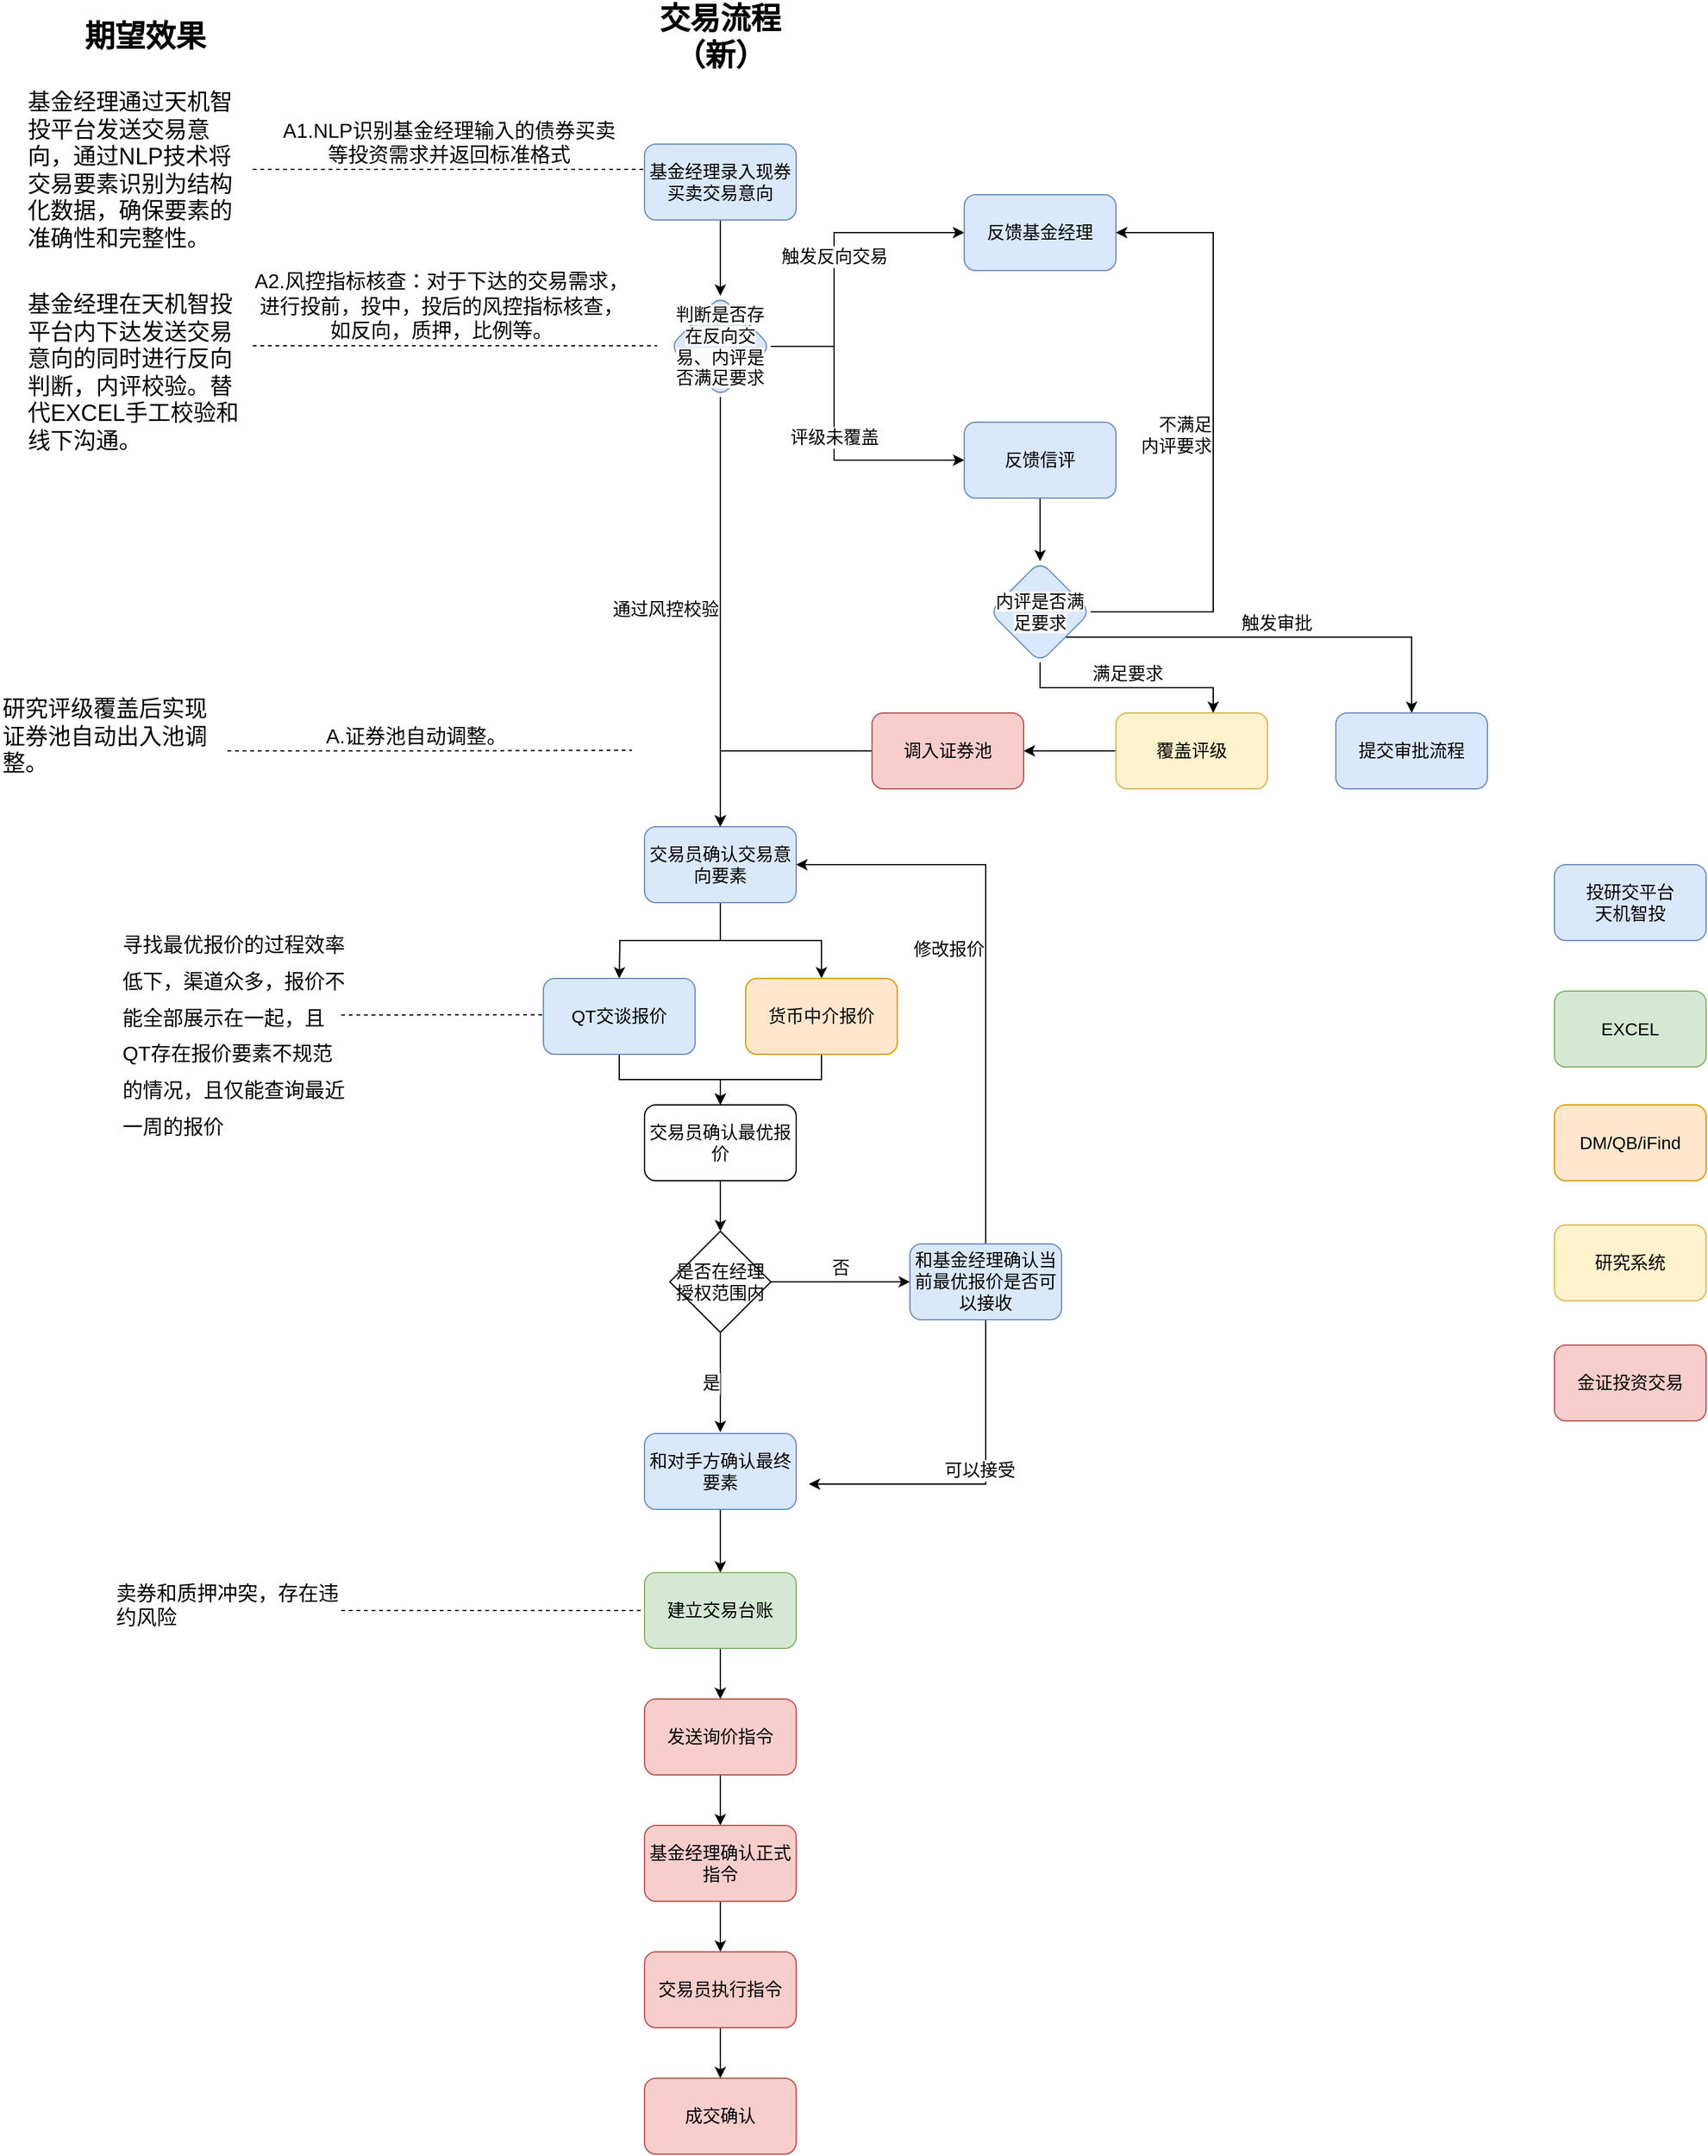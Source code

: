 <mxfile version="26.1.1">
  <diagram id="C5RBs43oDa-KdzZeNtuy" name="Page-1">
    <mxGraphModel dx="2803" dy="2358" grid="1" gridSize="10" guides="1" tooltips="1" connect="1" arrows="1" fold="1" page="1" pageScale="1" pageWidth="827" pageHeight="1169" math="0" shadow="0">
      <root>
        <mxCell id="WIyWlLk6GJQsqaUBKTNV-0" />
        <mxCell id="WIyWlLk6GJQsqaUBKTNV-1" parent="WIyWlLk6GJQsqaUBKTNV-0" />
        <mxCell id="rE41ixS500IUOI0nH0Pi-16" value="通过风控校验" style="edgeStyle=orthogonalEdgeStyle;rounded=0;orthogonalLoop=1;jettySize=auto;html=1;exitX=0.5;exitY=1;exitDx=0;exitDy=0;fontSize=14;verticalAlign=middle;align=right;" parent="WIyWlLk6GJQsqaUBKTNV-1" source="rE41ixS500IUOI0nH0Pi-52" target="rE41ixS500IUOI0nH0Pi-0" edge="1">
          <mxGeometry x="-0.012" relative="1" as="geometry">
            <mxPoint x="220.0" y="-60" as="sourcePoint" />
            <mxPoint x="220.0" y="120" as="targetPoint" />
            <mxPoint as="offset" />
          </mxGeometry>
        </mxCell>
        <mxCell id="rE41ixS500IUOI0nH0Pi-66" style="edgeStyle=orthogonalEdgeStyle;rounded=0;orthogonalLoop=1;jettySize=auto;html=1;exitX=0.5;exitY=1;exitDx=0;exitDy=0;entryX=0.5;entryY=0;entryDx=0;entryDy=0;" parent="WIyWlLk6GJQsqaUBKTNV-1" source="WIyWlLk6GJQsqaUBKTNV-3" target="rE41ixS500IUOI0nH0Pi-52" edge="1">
          <mxGeometry relative="1" as="geometry" />
        </mxCell>
        <mxCell id="WIyWlLk6GJQsqaUBKTNV-3" value="基金经理录入现券买卖交易意向" style="rounded=1;whiteSpace=wrap;html=1;fontSize=14;glass=0;strokeWidth=1;shadow=0;fillColor=#dae8fc;strokeColor=#6c8ebf;" parent="WIyWlLk6GJQsqaUBKTNV-1" vertex="1">
          <mxGeometry x="160" y="-250" width="120" height="60" as="geometry" />
        </mxCell>
        <mxCell id="rE41ixS500IUOI0nH0Pi-15" style="edgeStyle=orthogonalEdgeStyle;rounded=0;orthogonalLoop=1;jettySize=auto;html=1;exitX=0.5;exitY=1;exitDx=0;exitDy=0;entryX=0.5;entryY=0;entryDx=0;entryDy=0;fontSize=14;" parent="WIyWlLk6GJQsqaUBKTNV-1" source="rE41ixS500IUOI0nH0Pi-0" edge="1">
          <mxGeometry relative="1" as="geometry">
            <mxPoint x="140.0" y="410" as="targetPoint" />
          </mxGeometry>
        </mxCell>
        <mxCell id="rE41ixS500IUOI0nH0Pi-19" style="edgeStyle=orthogonalEdgeStyle;rounded=0;orthogonalLoop=1;jettySize=auto;html=1;exitX=0.5;exitY=1;exitDx=0;exitDy=0;entryX=0.5;entryY=0;entryDx=0;entryDy=0;fontSize=14;" parent="WIyWlLk6GJQsqaUBKTNV-1" source="rE41ixS500IUOI0nH0Pi-0" target="rE41ixS500IUOI0nH0Pi-17" edge="1">
          <mxGeometry relative="1" as="geometry" />
        </mxCell>
        <mxCell id="rE41ixS500IUOI0nH0Pi-0" value="交易员确认交易意向要素" style="rounded=1;whiteSpace=wrap;html=1;fillColor=#dae8fc;strokeColor=#6c8ebf;fontSize=14;" parent="WIyWlLk6GJQsqaUBKTNV-1" vertex="1">
          <mxGeometry x="160" y="290" width="120" height="60" as="geometry" />
        </mxCell>
        <mxCell id="rE41ixS500IUOI0nH0Pi-2" style="edgeStyle=orthogonalEdgeStyle;rounded=0;orthogonalLoop=1;jettySize=auto;html=1;exitX=0.5;exitY=1;exitDx=0;exitDy=0;fontSize=14;" parent="WIyWlLk6GJQsqaUBKTNV-1" source="rE41ixS500IUOI0nH0Pi-0" target="rE41ixS500IUOI0nH0Pi-0" edge="1">
          <mxGeometry relative="1" as="geometry" />
        </mxCell>
        <mxCell id="rE41ixS500IUOI0nH0Pi-21" style="edgeStyle=orthogonalEdgeStyle;rounded=0;orthogonalLoop=1;jettySize=auto;html=1;exitX=0.5;exitY=1;exitDx=0;exitDy=0;entryX=0.5;entryY=0;entryDx=0;entryDy=0;fontSize=14;" parent="WIyWlLk6GJQsqaUBKTNV-1" target="rE41ixS500IUOI0nH0Pi-20" edge="1">
          <mxGeometry relative="1" as="geometry">
            <mxPoint x="140.0" y="470" as="sourcePoint" />
            <Array as="points">
              <mxPoint x="140" y="490" />
              <mxPoint x="220" y="490" />
            </Array>
          </mxGeometry>
        </mxCell>
        <mxCell id="rE41ixS500IUOI0nH0Pi-12" value="QT交谈报价" style="rounded=1;whiteSpace=wrap;html=1;fillColor=#dae8fc;strokeColor=#6c8ebf;fontSize=14;" parent="WIyWlLk6GJQsqaUBKTNV-1" vertex="1">
          <mxGeometry x="80" y="410" width="120" height="60" as="geometry" />
        </mxCell>
        <mxCell id="rE41ixS500IUOI0nH0Pi-34" style="edgeStyle=orthogonalEdgeStyle;rounded=0;orthogonalLoop=1;jettySize=auto;html=1;exitX=0.5;exitY=1;exitDx=0;exitDy=0;entryX=0.5;entryY=0;entryDx=0;entryDy=0;fontSize=14;" parent="WIyWlLk6GJQsqaUBKTNV-1" source="rE41ixS500IUOI0nH0Pi-17" target="rE41ixS500IUOI0nH0Pi-20" edge="1">
          <mxGeometry relative="1" as="geometry" />
        </mxCell>
        <mxCell id="rE41ixS500IUOI0nH0Pi-17" value="货币中介报价" style="rounded=1;whiteSpace=wrap;html=1;fillColor=#ffe6cc;strokeColor=#d79b00;fontSize=14;" parent="WIyWlLk6GJQsqaUBKTNV-1" vertex="1">
          <mxGeometry x="240" y="410" width="120" height="60" as="geometry" />
        </mxCell>
        <mxCell id="rE41ixS500IUOI0nH0Pi-24" style="edgeStyle=orthogonalEdgeStyle;rounded=0;orthogonalLoop=1;jettySize=auto;html=1;exitX=0.5;exitY=1;exitDx=0;exitDy=0;entryX=0.5;entryY=0;entryDx=0;entryDy=0;fontSize=14;" parent="WIyWlLk6GJQsqaUBKTNV-1" source="rE41ixS500IUOI0nH0Pi-20" target="rE41ixS500IUOI0nH0Pi-23" edge="1">
          <mxGeometry relative="1" as="geometry" />
        </mxCell>
        <mxCell id="rE41ixS500IUOI0nH0Pi-20" value="交易员确认最优报价" style="rounded=1;whiteSpace=wrap;html=1;fontSize=14;" parent="WIyWlLk6GJQsqaUBKTNV-1" vertex="1">
          <mxGeometry x="160" y="510" width="120" height="60" as="geometry" />
        </mxCell>
        <mxCell id="rE41ixS500IUOI0nH0Pi-25" value="否" style="edgeStyle=orthogonalEdgeStyle;rounded=0;orthogonalLoop=1;jettySize=auto;html=1;exitX=1;exitY=0.5;exitDx=0;exitDy=0;verticalAlign=bottom;entryX=0;entryY=0.5;entryDx=0;entryDy=0;fontSize=14;" parent="WIyWlLk6GJQsqaUBKTNV-1" source="rE41ixS500IUOI0nH0Pi-23" target="rE41ixS500IUOI0nH0Pi-26" edge="1">
          <mxGeometry relative="1" as="geometry">
            <mxPoint x="380" y="690" as="targetPoint" />
          </mxGeometry>
        </mxCell>
        <mxCell id="rE41ixS500IUOI0nH0Pi-28" value="是" style="edgeStyle=orthogonalEdgeStyle;rounded=0;orthogonalLoop=1;jettySize=auto;html=1;verticalAlign=middle;align=right;fontSize=14;" parent="WIyWlLk6GJQsqaUBKTNV-1" source="rE41ixS500IUOI0nH0Pi-23" edge="1">
          <mxGeometry relative="1" as="geometry">
            <mxPoint x="220" y="769" as="targetPoint" />
          </mxGeometry>
        </mxCell>
        <mxCell id="rE41ixS500IUOI0nH0Pi-23" value="是否在经理授权范围内" style="rhombus;whiteSpace=wrap;html=1;fontSize=14;" parent="WIyWlLk6GJQsqaUBKTNV-1" vertex="1">
          <mxGeometry x="180" y="610" width="80" height="80" as="geometry" />
        </mxCell>
        <mxCell id="rE41ixS500IUOI0nH0Pi-29" value="可以接受" style="edgeStyle=orthogonalEdgeStyle;rounded=0;orthogonalLoop=1;jettySize=auto;html=1;exitX=0.5;exitY=1;exitDx=0;exitDy=0;verticalAlign=bottom;fontSize=14;" parent="WIyWlLk6GJQsqaUBKTNV-1" source="rE41ixS500IUOI0nH0Pi-26" edge="1">
          <mxGeometry relative="1" as="geometry">
            <mxPoint x="290" y="810" as="targetPoint" />
            <Array as="points">
              <mxPoint x="430" y="810" />
            </Array>
          </mxGeometry>
        </mxCell>
        <mxCell id="rE41ixS500IUOI0nH0Pi-68" value="修改报价&lt;div&gt;&lt;br&gt;&lt;/div&gt;" style="edgeStyle=orthogonalEdgeStyle;rounded=0;orthogonalLoop=1;jettySize=auto;html=1;exitX=0.5;exitY=0;exitDx=0;exitDy=0;entryX=1;entryY=0.5;entryDx=0;entryDy=0;align=right;fontSize=14;verticalAlign=middle;" parent="WIyWlLk6GJQsqaUBKTNV-1" source="rE41ixS500IUOI0nH0Pi-26" target="rE41ixS500IUOI0nH0Pi-0" edge="1">
          <mxGeometry relative="1" as="geometry" />
        </mxCell>
        <mxCell id="rE41ixS500IUOI0nH0Pi-26" value="和基金经理确认当前最优报价是否可以接收" style="rounded=1;whiteSpace=wrap;html=1;fillColor=#dae8fc;strokeColor=#6c8ebf;fontSize=14;" parent="WIyWlLk6GJQsqaUBKTNV-1" vertex="1">
          <mxGeometry x="370" y="620" width="120" height="60" as="geometry" />
        </mxCell>
        <mxCell id="rE41ixS500IUOI0nH0Pi-67" style="edgeStyle=orthogonalEdgeStyle;rounded=0;orthogonalLoop=1;jettySize=auto;html=1;exitX=0.5;exitY=1;exitDx=0;exitDy=0;entryX=0.5;entryY=0;entryDx=0;entryDy=0;" parent="WIyWlLk6GJQsqaUBKTNV-1" source="rE41ixS500IUOI0nH0Pi-27" target="rE41ixS500IUOI0nH0Pi-30" edge="1">
          <mxGeometry relative="1" as="geometry" />
        </mxCell>
        <mxCell id="rE41ixS500IUOI0nH0Pi-27" value="建立交易台账" style="rounded=1;whiteSpace=wrap;html=1;fillColor=#d5e8d4;strokeColor=#82b366;fontSize=14;" parent="WIyWlLk6GJQsqaUBKTNV-1" vertex="1">
          <mxGeometry x="160" y="880" width="120" height="60" as="geometry" />
        </mxCell>
        <mxCell id="rE41ixS500IUOI0nH0Pi-36" value="" style="edgeStyle=orthogonalEdgeStyle;rounded=0;orthogonalLoop=1;jettySize=auto;html=1;fontSize=14;" parent="WIyWlLk6GJQsqaUBKTNV-1" source="rE41ixS500IUOI0nH0Pi-30" target="rE41ixS500IUOI0nH0Pi-32" edge="1">
          <mxGeometry relative="1" as="geometry" />
        </mxCell>
        <mxCell id="rE41ixS500IUOI0nH0Pi-30" value="发送询价指令" style="rounded=1;whiteSpace=wrap;html=1;labelBackgroundColor=none;fillColor=#f8cecc;strokeColor=#b85450;fontSize=14;" parent="WIyWlLk6GJQsqaUBKTNV-1" vertex="1">
          <mxGeometry x="160" y="980" width="120" height="60" as="geometry" />
        </mxCell>
        <mxCell id="rE41ixS500IUOI0nH0Pi-37" value="" style="edgeStyle=orthogonalEdgeStyle;rounded=0;orthogonalLoop=1;jettySize=auto;html=1;fontSize=14;" parent="WIyWlLk6GJQsqaUBKTNV-1" source="rE41ixS500IUOI0nH0Pi-32" target="rE41ixS500IUOI0nH0Pi-33" edge="1">
          <mxGeometry relative="1" as="geometry" />
        </mxCell>
        <mxCell id="rE41ixS500IUOI0nH0Pi-32" value="基金经理确认正式指令" style="rounded=1;whiteSpace=wrap;html=1;fillColor=#f8cecc;strokeColor=#b85450;fontSize=14;" parent="WIyWlLk6GJQsqaUBKTNV-1" vertex="1">
          <mxGeometry x="160" y="1080" width="120" height="60" as="geometry" />
        </mxCell>
        <mxCell id="rE41ixS500IUOI0nH0Pi-40" value="" style="edgeStyle=orthogonalEdgeStyle;rounded=0;orthogonalLoop=1;jettySize=auto;html=1;fontSize=14;" parent="WIyWlLk6GJQsqaUBKTNV-1" source="rE41ixS500IUOI0nH0Pi-33" target="rE41ixS500IUOI0nH0Pi-35" edge="1">
          <mxGeometry relative="1" as="geometry" />
        </mxCell>
        <mxCell id="rE41ixS500IUOI0nH0Pi-33" value="交易员执行指令" style="rounded=1;whiteSpace=wrap;html=1;fillColor=#f8cecc;strokeColor=#b85450;fontSize=14;" parent="WIyWlLk6GJQsqaUBKTNV-1" vertex="1">
          <mxGeometry x="160" y="1180" width="120" height="60" as="geometry" />
        </mxCell>
        <mxCell id="rE41ixS500IUOI0nH0Pi-35" value="成交确认" style="rounded=1;whiteSpace=wrap;html=1;fillColor=#f8cecc;strokeColor=#b85450;fontSize=14;" parent="WIyWlLk6GJQsqaUBKTNV-1" vertex="1">
          <mxGeometry x="160" y="1280" width="120" height="60" as="geometry" />
        </mxCell>
        <mxCell id="rE41ixS500IUOI0nH0Pi-41" value="EXCEL" style="rounded=1;whiteSpace=wrap;html=1;fillColor=#d5e8d4;strokeColor=#82b366;fontSize=14;" parent="WIyWlLk6GJQsqaUBKTNV-1" vertex="1">
          <mxGeometry x="880" y="420" width="120" height="60" as="geometry" />
        </mxCell>
        <mxCell id="rE41ixS500IUOI0nH0Pi-42" value="金证投资交易" style="rounded=1;whiteSpace=wrap;html=1;fillColor=#f8cecc;strokeColor=#b85450;fontSize=14;" parent="WIyWlLk6GJQsqaUBKTNV-1" vertex="1">
          <mxGeometry x="880" y="700" width="120" height="60" as="geometry" />
        </mxCell>
        <mxCell id="rE41ixS500IUOI0nH0Pi-43" value="投研交平台&lt;br&gt;天机智投" style="rounded=1;whiteSpace=wrap;html=1;fillColor=#dae8fc;strokeColor=#6c8ebf;fontSize=14;" parent="WIyWlLk6GJQsqaUBKTNV-1" vertex="1">
          <mxGeometry x="880" y="320" width="120" height="60" as="geometry" />
        </mxCell>
        <mxCell id="rE41ixS500IUOI0nH0Pi-44" value="DM/QB/iFind" style="rounded=1;whiteSpace=wrap;html=1;fillColor=#ffe6cc;strokeColor=#d79b00;fontSize=14;" parent="WIyWlLk6GJQsqaUBKTNV-1" vertex="1">
          <mxGeometry x="880" y="510" width="120" height="60" as="geometry" />
        </mxCell>
        <mxCell id="rE41ixS500IUOI0nH0Pi-56" value="触发反向交易" style="edgeStyle=orthogonalEdgeStyle;rounded=0;orthogonalLoop=1;jettySize=auto;html=1;verticalAlign=middle;fontSize=14;exitX=1;exitY=0.5;exitDx=0;exitDy=0;" parent="WIyWlLk6GJQsqaUBKTNV-1" source="rE41ixS500IUOI0nH0Pi-52" target="rE41ixS500IUOI0nH0Pi-55" edge="1">
          <mxGeometry relative="1" as="geometry">
            <Array as="points">
              <mxPoint x="310" y="-90" />
              <mxPoint x="310" y="-180" />
            </Array>
            <mxPoint as="offset" />
          </mxGeometry>
        </mxCell>
        <mxCell id="rE41ixS500IUOI0nH0Pi-73" value="评级未覆盖" style="edgeStyle=orthogonalEdgeStyle;rounded=0;orthogonalLoop=1;jettySize=auto;html=1;exitX=1;exitY=0.5;exitDx=0;exitDy=0;align=center;fontSize=14;verticalAlign=middle;entryX=0;entryY=0.5;entryDx=0;entryDy=0;" parent="WIyWlLk6GJQsqaUBKTNV-1" source="rE41ixS500IUOI0nH0Pi-52" target="rE41ixS500IUOI0nH0Pi-72" edge="1">
          <mxGeometry relative="1" as="geometry">
            <Array as="points">
              <mxPoint x="310" y="-90" />
              <mxPoint x="310" />
            </Array>
          </mxGeometry>
        </mxCell>
        <mxCell id="rE41ixS500IUOI0nH0Pi-52" value="&lt;br&gt;&lt;span style=&quot;color: rgb(0, 0, 0); font-family: Helvetica; font-style: normal; font-variant-ligatures: normal; font-variant-caps: normal; font-weight: 400; letter-spacing: normal; orphans: 2; text-align: center; text-indent: 0px; text-transform: none; widows: 2; word-spacing: 0px; -webkit-text-stroke-width: 0px; white-space: normal; background-color: rgb(251, 251, 251); text-decoration-thickness: initial; text-decoration-style: initial; text-decoration-color: initial; float: none; display: inline !important;&quot;&gt;判断是否存在反向交易、内评是否&lt;/span&gt;&lt;span style=&quot;background-color: light-dark(rgb(251, 251, 251), rgb(21, 21, 21)); color: light-dark(rgb(0, 0, 0), rgb(237, 237, 237));&quot;&gt;满足要求&lt;/span&gt;&lt;div&gt;&lt;br&gt;&lt;/div&gt;" style="rhombus;whiteSpace=wrap;html=1;fillColor=#dae8fc;strokeColor=#6c8ebf;rounded=1;textShadow=0;fontSize=14;" parent="WIyWlLk6GJQsqaUBKTNV-1" vertex="1">
          <mxGeometry x="180" y="-130" width="80" height="80" as="geometry" />
        </mxCell>
        <mxCell id="rE41ixS500IUOI0nH0Pi-55" value="反馈基金经理" style="whiteSpace=wrap;html=1;fillColor=#dae8fc;strokeColor=#6c8ebf;rounded=1;fontSize=14;" parent="WIyWlLk6GJQsqaUBKTNV-1" vertex="1">
          <mxGeometry x="413" y="-210" width="120" height="60" as="geometry" />
        </mxCell>
        <mxCell id="rE41ixS500IUOI0nH0Pi-59" value="A1.NLP识别基金经理输入的债券买卖&lt;div&gt;等投资需求并返回标准格式&lt;/div&gt;" style="edgeStyle=orthogonalEdgeStyle;rounded=0;orthogonalLoop=1;jettySize=auto;html=1;dashed=1;endArrow=none;startFill=0;exitX=1;exitY=0.5;exitDx=0;exitDy=0;fontSize=16;verticalAlign=bottom;" parent="WIyWlLk6GJQsqaUBKTNV-1" source="rE41ixS500IUOI0nH0Pi-70" edge="1">
          <mxGeometry x="-0.002" relative="1" as="geometry">
            <mxPoint x="160" y="-230" as="targetPoint" />
            <mxPoint x="-115" y="-260" as="sourcePoint" />
            <Array as="points" />
            <mxPoint as="offset" />
          </mxGeometry>
        </mxCell>
        <mxCell id="rE41ixS500IUOI0nH0Pi-61" value="期望效果" style="text;html=1;align=center;verticalAlign=middle;whiteSpace=wrap;rounded=0;fontSize=24;fontStyle=1" parent="WIyWlLk6GJQsqaUBKTNV-1" vertex="1">
          <mxGeometry x="-300" y="-350" width="130" height="30" as="geometry" />
        </mxCell>
        <mxCell id="rE41ixS500IUOI0nH0Pi-62" value="交易流程（新&lt;span style=&quot;background-color: transparent; color: light-dark(rgb(0, 0, 0), rgb(255, 255, 255));&quot;&gt;）&lt;/span&gt;" style="text;html=1;align=center;verticalAlign=middle;whiteSpace=wrap;rounded=0;fontSize=24;fontStyle=1" parent="WIyWlLk6GJQsqaUBKTNV-1" vertex="1">
          <mxGeometry x="170" y="-350" width="100" height="30" as="geometry" />
        </mxCell>
        <mxCell id="rE41ixS500IUOI0nH0Pi-69" value="卖券和质押冲突，存在违约风险" style="text;html=1;whiteSpace=wrap;overflow=hidden;rounded=0;fontSize=16;" parent="WIyWlLk6GJQsqaUBKTNV-1" vertex="1">
          <mxGeometry x="-260" y="880" width="180" height="60" as="geometry" />
        </mxCell>
        <mxCell id="rE41ixS500IUOI0nH0Pi-70" value="&lt;h1 style=&quot;margin-top: 0px;&quot;&gt;&lt;span style=&quot;background-color: transparent; color: light-dark(rgb(0, 0, 0), rgb(255, 255, 255)); font-weight: normal;&quot;&gt;&lt;font&gt;基金经理通过天机智投平台发送交易意向，通过NLP技术将交易要素识别为结构化数据，确保要素的准确性和完整性。&lt;/font&gt;&lt;/span&gt;&lt;/h1&gt;" style="text;html=1;whiteSpace=wrap;overflow=hidden;rounded=0;fontSize=9;" parent="WIyWlLk6GJQsqaUBKTNV-1" vertex="1">
          <mxGeometry x="-330" y="-300" width="180" height="140" as="geometry" />
        </mxCell>
        <mxCell id="rE41ixS500IUOI0nH0Pi-71" style="edgeStyle=orthogonalEdgeStyle;rounded=0;orthogonalLoop=1;jettySize=auto;html=1;exitX=1;exitY=0.5;exitDx=0;exitDy=0;endArrow=none;startFill=0;dashed=1;entryX=0;entryY=0.5;entryDx=0;entryDy=0;" parent="WIyWlLk6GJQsqaUBKTNV-1" source="rE41ixS500IUOI0nH0Pi-69" target="rE41ixS500IUOI0nH0Pi-27" edge="1">
          <mxGeometry relative="1" as="geometry">
            <mxPoint x="-90.0" y="750" as="sourcePoint" />
            <mxPoint x="150" y="790" as="targetPoint" />
            <Array as="points" />
          </mxGeometry>
        </mxCell>
        <mxCell id="rE41ixS500IUOI0nH0Pi-75" style="edgeStyle=orthogonalEdgeStyle;rounded=0;orthogonalLoop=1;jettySize=auto;html=1;exitX=0.5;exitY=1;exitDx=0;exitDy=0;entryX=0.5;entryY=0;entryDx=0;entryDy=0;" parent="WIyWlLk6GJQsqaUBKTNV-1" source="rE41ixS500IUOI0nH0Pi-72" target="rE41ixS500IUOI0nH0Pi-74" edge="1">
          <mxGeometry relative="1" as="geometry" />
        </mxCell>
        <mxCell id="rE41ixS500IUOI0nH0Pi-72" value="反馈信评" style="whiteSpace=wrap;html=1;fillColor=#dae8fc;strokeColor=#6c8ebf;rounded=1;fontSize=14;" parent="WIyWlLk6GJQsqaUBKTNV-1" vertex="1">
          <mxGeometry x="413" y="-30" width="120" height="60" as="geometry" />
        </mxCell>
        <mxCell id="rE41ixS500IUOI0nH0Pi-77" value="满足要求" style="edgeStyle=orthogonalEdgeStyle;rounded=0;orthogonalLoop=1;jettySize=auto;html=1;align=center;fontSize=14;verticalAlign=bottom;" parent="WIyWlLk6GJQsqaUBKTNV-1" source="rE41ixS500IUOI0nH0Pi-74" target="rE41ixS500IUOI0nH0Pi-76" edge="1">
          <mxGeometry relative="1" as="geometry">
            <Array as="points">
              <mxPoint x="473" y="180" />
              <mxPoint x="610" y="180" />
            </Array>
          </mxGeometry>
        </mxCell>
        <mxCell id="rE41ixS500IUOI0nH0Pi-78" value="不满足&lt;div&gt;内评要求&lt;/div&gt;" style="edgeStyle=orthogonalEdgeStyle;rounded=0;orthogonalLoop=1;jettySize=auto;html=1;entryX=1;entryY=0.5;entryDx=0;entryDy=0;align=right;fontSize=14;exitX=1;exitY=0.5;exitDx=0;exitDy=0;" parent="WIyWlLk6GJQsqaUBKTNV-1" source="rE41ixS500IUOI0nH0Pi-74" target="rE41ixS500IUOI0nH0Pi-55" edge="1">
          <mxGeometry x="0.0" relative="1" as="geometry">
            <mxPoint x="603" y="-180" as="targetPoint" />
            <mxPoint x="563" y="90" as="sourcePoint" />
            <Array as="points">
              <mxPoint x="610" y="120" />
              <mxPoint x="610" y="-180" />
            </Array>
            <mxPoint as="offset" />
          </mxGeometry>
        </mxCell>
        <mxCell id="Zcv2Pc9pP1g-wqujLmrF-5" value="&lt;font&gt;触发审批&lt;/font&gt;" style="edgeStyle=orthogonalEdgeStyle;rounded=0;orthogonalLoop=1;jettySize=auto;html=1;exitX=1;exitY=1;exitDx=0;exitDy=0;verticalAlign=bottom;fontSize=14;" parent="WIyWlLk6GJQsqaUBKTNV-1" source="rE41ixS500IUOI0nH0Pi-74" target="Zcv2Pc9pP1g-wqujLmrF-4" edge="1">
          <mxGeometry relative="1" as="geometry">
            <mxPoint as="offset" />
          </mxGeometry>
        </mxCell>
        <mxCell id="rE41ixS500IUOI0nH0Pi-74" value="&lt;br&gt;&lt;span style=&quot;color: rgb(0, 0, 0); font-family: Helvetica; font-style: normal; font-variant-ligatures: normal; font-variant-caps: normal; font-weight: 400; letter-spacing: normal; orphans: 2; text-align: center; text-indent: 0px; text-transform: none; widows: 2; word-spacing: 0px; -webkit-text-stroke-width: 0px; white-space: normal; background-color: rgb(251, 251, 251); text-decoration-thickness: initial; text-decoration-style: initial; text-decoration-color: initial; float: none; display: inline !important;&quot;&gt;内评是否&lt;/span&gt;&lt;span style=&quot;background-color: light-dark(rgb(251, 251, 251), rgb(21, 21, 21)); color: light-dark(rgb(0, 0, 0), rgb(237, 237, 237));&quot;&gt;满足要求&lt;/span&gt;&lt;div&gt;&lt;br&gt;&lt;/div&gt;" style="rhombus;whiteSpace=wrap;html=1;fillColor=#dae8fc;strokeColor=#6c8ebf;rounded=1;textShadow=0;fontSize=14;" parent="WIyWlLk6GJQsqaUBKTNV-1" vertex="1">
          <mxGeometry x="433" y="80" width="80" height="80" as="geometry" />
        </mxCell>
        <mxCell id="rE41ixS500IUOI0nH0Pi-86" style="edgeStyle=orthogonalEdgeStyle;rounded=0;orthogonalLoop=1;jettySize=auto;html=1;exitX=0;exitY=0.5;exitDx=0;exitDy=0;entryX=1;entryY=0.5;entryDx=0;entryDy=0;" parent="WIyWlLk6GJQsqaUBKTNV-1" source="rE41ixS500IUOI0nH0Pi-76" target="rE41ixS500IUOI0nH0Pi-83" edge="1">
          <mxGeometry relative="1" as="geometry" />
        </mxCell>
        <mxCell id="rE41ixS500IUOI0nH0Pi-76" value="覆盖评级" style="whiteSpace=wrap;html=1;fontSize=14;fillColor=#fff2cc;strokeColor=#d6b656;rounded=1;" parent="WIyWlLk6GJQsqaUBKTNV-1" vertex="1">
          <mxGeometry x="533" y="200" width="120" height="60" as="geometry" />
        </mxCell>
        <mxCell id="rE41ixS500IUOI0nH0Pi-80" value="&lt;h1 style=&quot;margin-top: 0px;&quot;&gt;&lt;span style=&quot;background-color: transparent; color: light-dark(rgb(0, 0, 0), rgb(255, 255, 255)); font-weight: normal;&quot;&gt;&lt;font style=&quot;font-size: 16px;&quot;&gt;寻找最优报价的过程效率低下，渠道众多，报价不能全部展示在一起，且QT存在报价要素不规范的情况，且仅能查询最近一周的报价&lt;/font&gt;&lt;/span&gt;&lt;/h1&gt;" style="text;html=1;whiteSpace=wrap;overflow=hidden;rounded=0;" parent="WIyWlLk6GJQsqaUBKTNV-1" vertex="1">
          <mxGeometry x="-255" y="360" width="180" height="180" as="geometry" />
        </mxCell>
        <mxCell id="rE41ixS500IUOI0nH0Pi-82" style="edgeStyle=orthogonalEdgeStyle;rounded=0;orthogonalLoop=1;jettySize=auto;html=1;endArrow=none;startFill=0;dashed=1;entryX=0;entryY=0.5;entryDx=0;entryDy=0;" parent="WIyWlLk6GJQsqaUBKTNV-1" target="rE41ixS500IUOI0nH0Pi-12" edge="1">
          <mxGeometry relative="1" as="geometry">
            <mxPoint x="-80" y="438.82" as="sourcePoint" />
            <mxPoint x="70" y="439" as="targetPoint" />
            <Array as="points">
              <mxPoint x="80" y="439" />
            </Array>
          </mxGeometry>
        </mxCell>
        <mxCell id="rE41ixS500IUOI0nH0Pi-87" style="edgeStyle=orthogonalEdgeStyle;rounded=0;orthogonalLoop=1;jettySize=auto;html=1;exitX=0;exitY=0.5;exitDx=0;exitDy=0;entryX=0.5;entryY=0;entryDx=0;entryDy=0;" parent="WIyWlLk6GJQsqaUBKTNV-1" source="rE41ixS500IUOI0nH0Pi-83" target="rE41ixS500IUOI0nH0Pi-0" edge="1">
          <mxGeometry relative="1" as="geometry" />
        </mxCell>
        <mxCell id="rE41ixS500IUOI0nH0Pi-83" value="调入证券池" style="whiteSpace=wrap;html=1;fontSize=14;fillColor=#f8cecc;strokeColor=#b85450;rounded=1;" parent="WIyWlLk6GJQsqaUBKTNV-1" vertex="1">
          <mxGeometry x="340" y="200" width="120" height="60" as="geometry" />
        </mxCell>
        <mxCell id="rE41ixS500IUOI0nH0Pi-84" value="研究系统" style="whiteSpace=wrap;html=1;fontSize=14;fillColor=#fff2cc;strokeColor=#d6b656;rounded=1;" parent="WIyWlLk6GJQsqaUBKTNV-1" vertex="1">
          <mxGeometry x="880" y="605" width="120" height="60" as="geometry" />
        </mxCell>
        <mxCell id="rE41ixS500IUOI0nH0Pi-90" style="edgeStyle=orthogonalEdgeStyle;rounded=0;orthogonalLoop=1;jettySize=auto;html=1;exitX=0.5;exitY=1;exitDx=0;exitDy=0;entryX=0.5;entryY=0;entryDx=0;entryDy=0;" parent="WIyWlLk6GJQsqaUBKTNV-1" source="rE41ixS500IUOI0nH0Pi-88" target="rE41ixS500IUOI0nH0Pi-27" edge="1">
          <mxGeometry relative="1" as="geometry" />
        </mxCell>
        <mxCell id="rE41ixS500IUOI0nH0Pi-88" value="和对手方确认最终要素" style="rounded=1;whiteSpace=wrap;html=1;fillColor=#dae8fc;strokeColor=#6c8ebf;fontSize=14;" parent="WIyWlLk6GJQsqaUBKTNV-1" vertex="1">
          <mxGeometry x="160" y="770" width="120" height="60" as="geometry" />
        </mxCell>
        <mxCell id="Zcv2Pc9pP1g-wqujLmrF-0" style="edgeStyle=orthogonalEdgeStyle;rounded=0;orthogonalLoop=1;jettySize=auto;html=1;dashed=1;endArrow=none;startFill=0;" parent="WIyWlLk6GJQsqaUBKTNV-1" source="Zcv2Pc9pP1g-wqujLmrF-1" edge="1">
          <mxGeometry relative="1" as="geometry">
            <mxPoint x="170" y="-90.5" as="targetPoint" />
            <mxPoint x="-70" y="-90.5" as="sourcePoint" />
            <Array as="points">
              <mxPoint x="10" y="-90" />
            </Array>
          </mxGeometry>
        </mxCell>
        <mxCell id="Zcv2Pc9pP1g-wqujLmrF-2" value="A2.风控指标核查：对于下达的交易需求，&lt;div&gt;进行投前，投中，&lt;span style=&quot;background-color: light-dark(#ffffff, var(--ge-dark-color, #121212)); color: light-dark(rgb(0, 0, 0), rgb(255, 255, 255));&quot;&gt;投后的风控指标核查，&lt;/span&gt;&lt;/div&gt;&lt;div&gt;&lt;span style=&quot;background-color: light-dark(#ffffff, var(--ge-dark-color, #121212)); color: light-dark(rgb(0, 0, 0), rgb(255, 255, 255));&quot;&gt;如反向，质押，比例等。&lt;/span&gt;&lt;/div&gt;" style="edgeLabel;html=1;align=center;verticalAlign=bottom;resizable=0;points=[];fontSize=16;" parent="Zcv2Pc9pP1g-wqujLmrF-0" vertex="1" connectable="0">
          <mxGeometry x="-0.073" y="1" relative="1" as="geometry">
            <mxPoint as="offset" />
          </mxGeometry>
        </mxCell>
        <mxCell id="Zcv2Pc9pP1g-wqujLmrF-1" value="&lt;h1 style=&quot;margin-top: 0px;&quot;&gt;&lt;span style=&quot;background-color: transparent; color: light-dark(rgb(0, 0, 0), rgb(255, 255, 255)); font-weight: normal;&quot;&gt;&lt;font&gt;基金经理在天机智投平台内下达发送交易意向的同时进行反向判断，内评校验。替代EXCEL手工校验和线下沟通。&lt;/font&gt;&lt;/span&gt;&lt;/h1&gt;" style="text;html=1;whiteSpace=wrap;overflow=hidden;rounded=0;fontSize=9;" parent="WIyWlLk6GJQsqaUBKTNV-1" vertex="1">
          <mxGeometry x="-330" y="-140" width="180" height="140" as="geometry" />
        </mxCell>
        <mxCell id="Zcv2Pc9pP1g-wqujLmrF-4" value="提交审批流程" style="whiteSpace=wrap;html=1;fontSize=14;fillColor=#dae8fc;strokeColor=#6c8ebf;rounded=1;" parent="WIyWlLk6GJQsqaUBKTNV-1" vertex="1">
          <mxGeometry x="707" y="200" width="120" height="60" as="geometry" />
        </mxCell>
        <mxCell id="XhNha-WKmPvgFJ-NSs1q-0" value="&lt;h1 style=&quot;margin-top: 0px;&quot;&gt;&lt;span style=&quot;background-color: transparent; color: light-dark(rgb(0, 0, 0), rgb(255, 255, 255)); font-weight: normal;&quot;&gt;&lt;font&gt;研究评级覆盖后实现证券池自动出入池调整。&lt;/font&gt;&lt;/span&gt;&lt;/h1&gt;" style="text;html=1;whiteSpace=wrap;overflow=hidden;rounded=0;fontSize=9;" parent="WIyWlLk6GJQsqaUBKTNV-1" vertex="1">
          <mxGeometry x="-350" y="180" width="180" height="80" as="geometry" />
        </mxCell>
        <mxCell id="XhNha-WKmPvgFJ-NSs1q-4" style="edgeStyle=orthogonalEdgeStyle;rounded=0;orthogonalLoop=1;jettySize=auto;html=1;dashed=1;endArrow=none;startFill=0;" parent="WIyWlLk6GJQsqaUBKTNV-1" edge="1">
          <mxGeometry relative="1" as="geometry">
            <mxPoint x="150" y="229.5" as="targetPoint" />
            <mxPoint x="-170" y="230" as="sourcePoint" />
            <Array as="points">
              <mxPoint x="-10" y="230" />
            </Array>
          </mxGeometry>
        </mxCell>
        <mxCell id="XhNha-WKmPvgFJ-NSs1q-5" value="A.证券池自动调整&lt;span style=&quot;background-color: light-dark(#ffffff, var(--ge-dark-color, #121212)); color: light-dark(rgb(0, 0, 0), rgb(255, 255, 255));&quot;&gt;。&lt;/span&gt;" style="edgeLabel;html=1;align=center;verticalAlign=bottom;resizable=0;points=[];fontSize=16;" parent="XhNha-WKmPvgFJ-NSs1q-4" vertex="1" connectable="0">
          <mxGeometry x="-0.073" y="1" relative="1" as="geometry">
            <mxPoint as="offset" />
          </mxGeometry>
        </mxCell>
      </root>
    </mxGraphModel>
  </diagram>
</mxfile>
